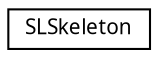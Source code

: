 digraph "Graphical Class Hierarchy"
{
 // LATEX_PDF_SIZE
  edge [fontname="Arial.ttf",fontsize="10",labelfontname="Arial.ttf",labelfontsize="10"];
  node [fontname="Arial.ttf",fontsize="10",shape=record];
  rankdir="LR";
  Node0 [label="SLSkeleton",height=0.2,width=0.4,color="black", fillcolor="white", style="filled",URL="$class_s_l_skeleton.html",tooltip="SLSkeleton keeps track of a skeletons joints and animations."];
}
